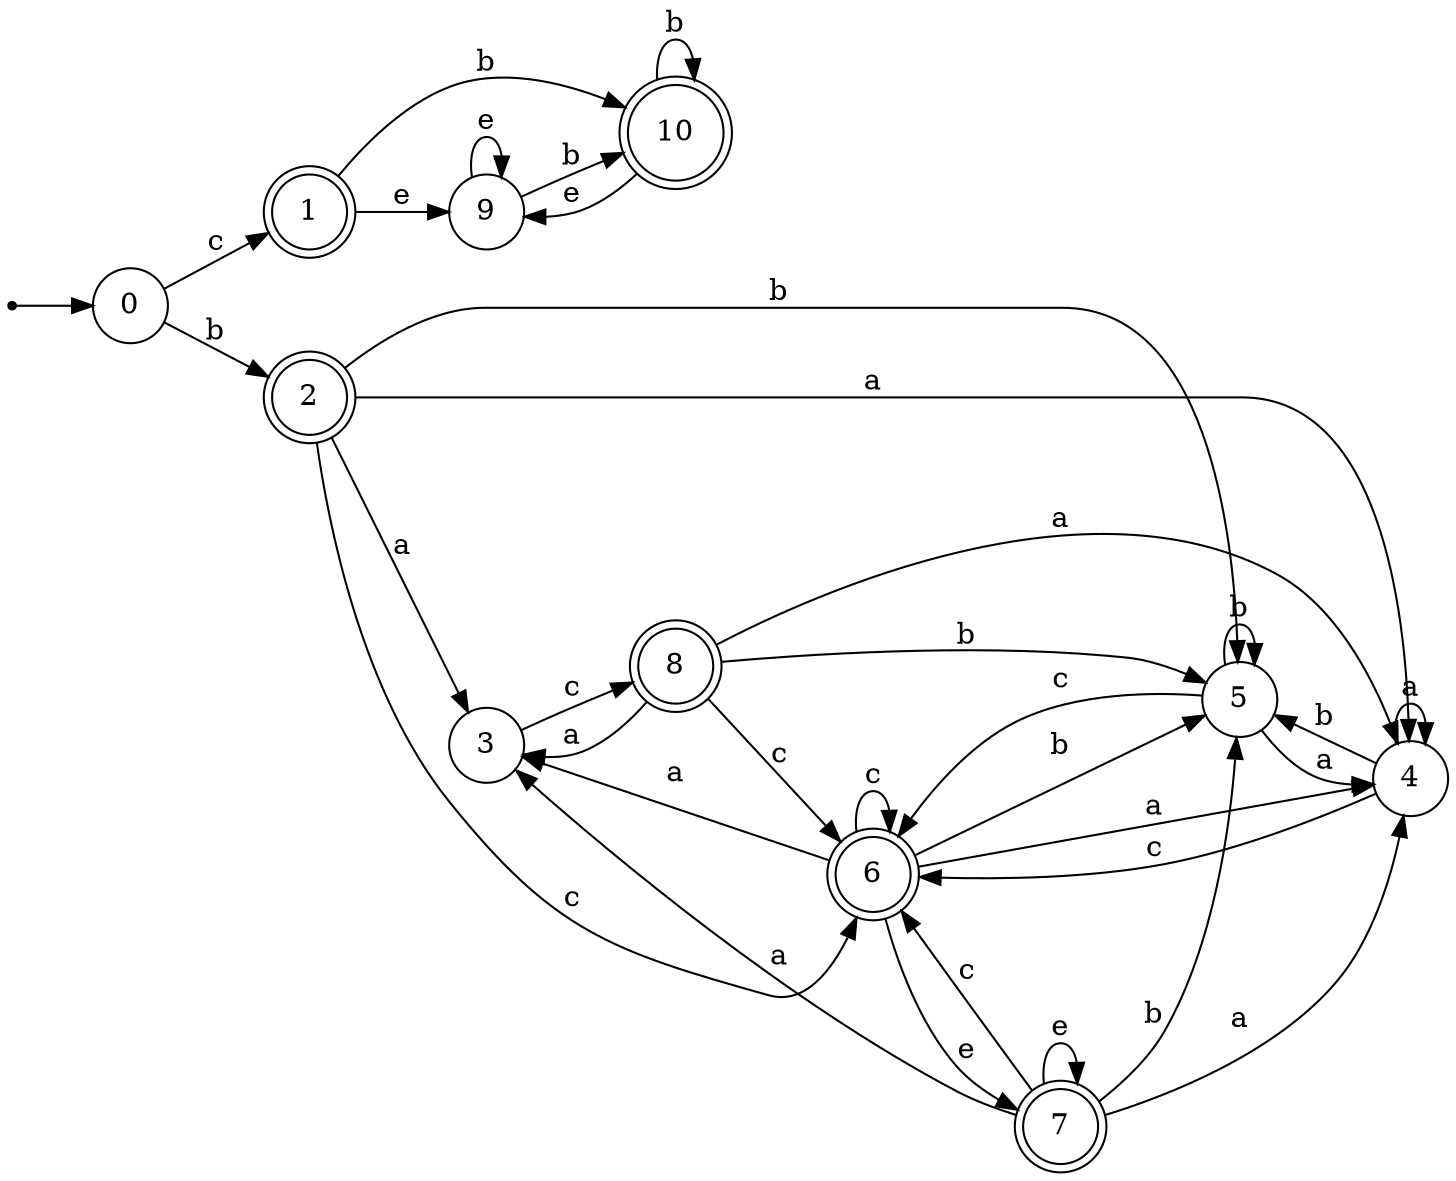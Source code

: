 digraph finite_state_machine {
rankdir=LR;
size="20,20";
node [shape = point]; "dummy0"
node [shape = circle]; "0";
"dummy0" -> "0";
node [shape = doublecircle]; "1";node [shape = doublecircle]; "2";node [shape = circle]; "3";
node [shape = circle]; "4";
node [shape = circle]; "5";
node [shape = doublecircle]; "6";node [shape = doublecircle]; "7";node [shape = doublecircle]; "8";node [shape = circle]; "9";
node [shape = doublecircle]; "10";"0" -> "1" [label = "c"];
 "0" -> "2" [label = "b"];
 "2" -> "3" [label = "a"];
 "2" -> "4" [label = "a"];
 "2" -> "5" [label = "b"];
 "2" -> "6" [label = "c"];
 "6" -> "6" [label = "c"];
 "6" -> "3" [label = "a"];
 "6" -> "4" [label = "a"];
 "6" -> "5" [label = "b"];
 "6" -> "7" [label = "e"];
 "7" -> "7" [label = "e"];
 "7" -> "3" [label = "a"];
 "7" -> "4" [label = "a"];
 "7" -> "5" [label = "b"];
 "7" -> "6" [label = "c"];
 "5" -> "5" [label = "b"];
 "5" -> "4" [label = "a"];
 "5" -> "6" [label = "c"];
 "4" -> "4" [label = "a"];
 "4" -> "5" [label = "b"];
 "4" -> "6" [label = "c"];
 "3" -> "8" [label = "c"];
 "8" -> "3" [label = "a"];
 "8" -> "4" [label = "a"];
 "8" -> "5" [label = "b"];
 "8" -> "6" [label = "c"];
 "1" -> "9" [label = "e"];
 "1" -> "10" [label = "b"];
 "10" -> "10" [label = "b"];
 "10" -> "9" [label = "e"];
 "9" -> "9" [label = "e"];
 "9" -> "10" [label = "b"];
 }
